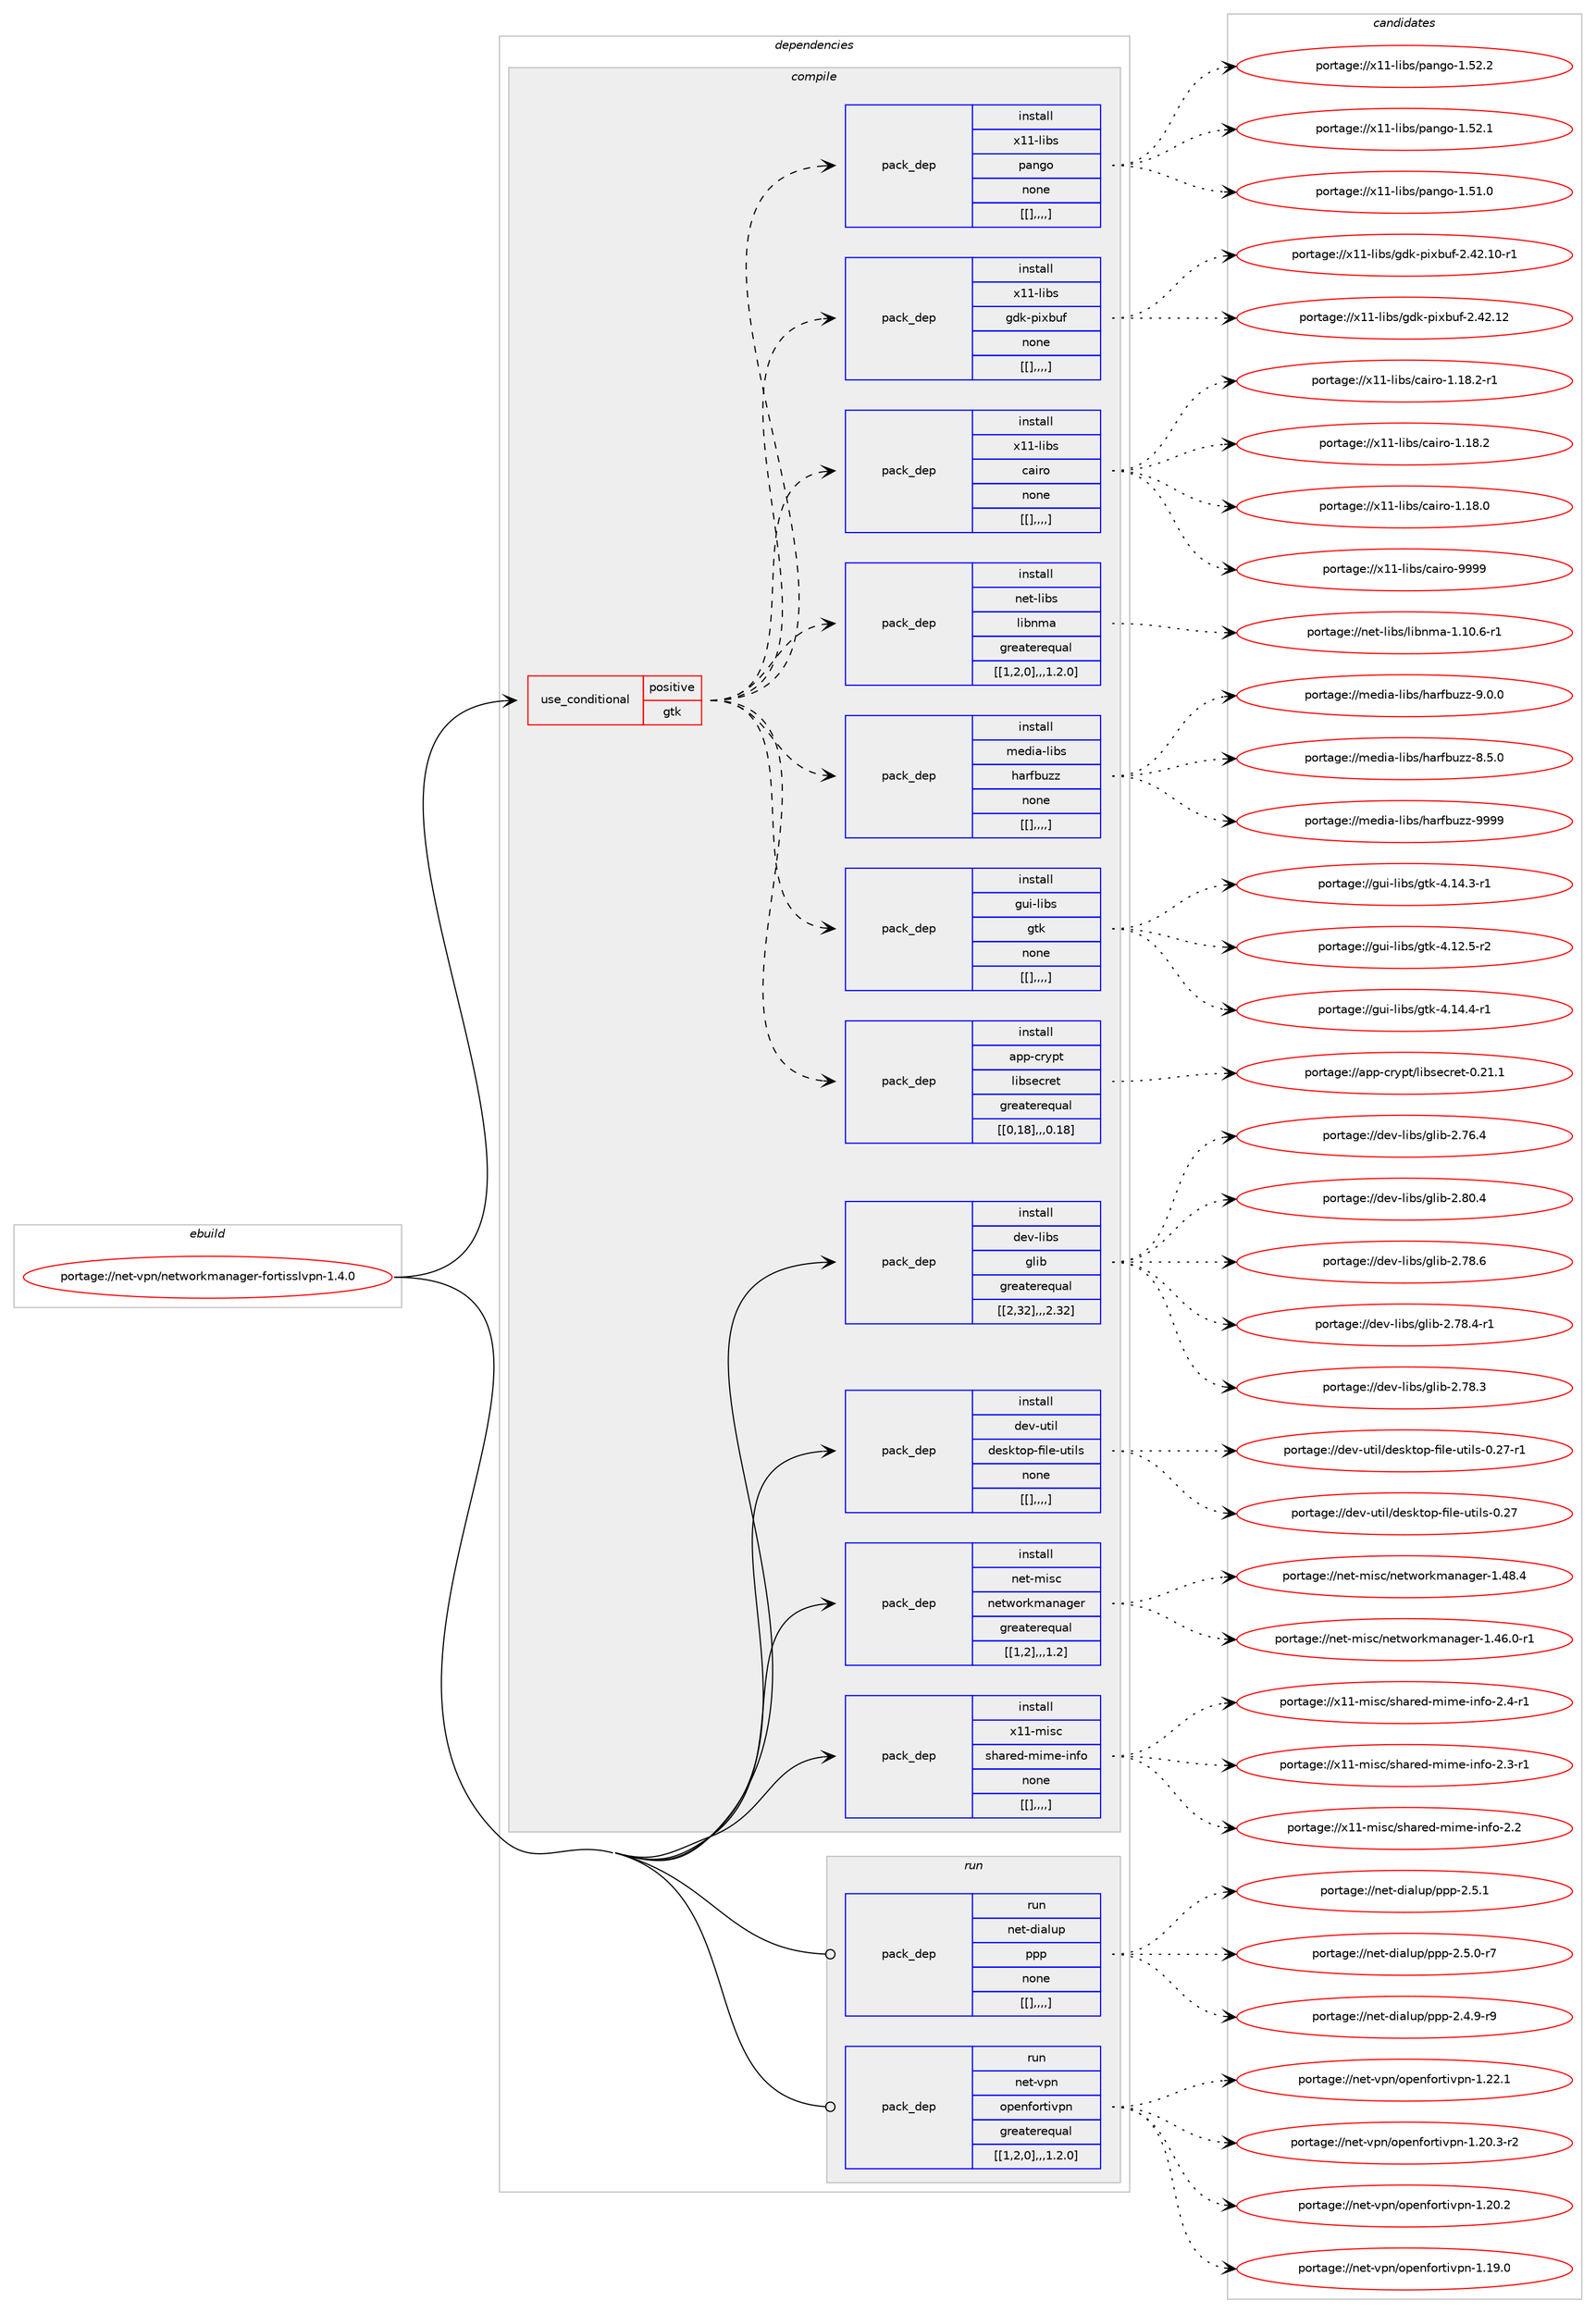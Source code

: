 digraph prolog {

# *************
# Graph options
# *************

newrank=true;
concentrate=true;
compound=true;
graph [rankdir=LR,fontname=Helvetica,fontsize=10,ranksep=1.5];#, ranksep=2.5, nodesep=0.2];
edge  [arrowhead=vee];
node  [fontname=Helvetica,fontsize=10];

# **********
# The ebuild
# **********

subgraph cluster_leftcol {
color=gray;
label=<<i>ebuild</i>>;
id [label="portage://net-vpn/networkmanager-fortisslvpn-1.4.0", color=red, width=4, href="../net-vpn/networkmanager-fortisslvpn-1.4.0.svg"];
}

# ****************
# The dependencies
# ****************

subgraph cluster_midcol {
color=gray;
label=<<i>dependencies</i>>;
subgraph cluster_compile {
fillcolor="#eeeeee";
style=filled;
label=<<i>compile</i>>;
subgraph cond105576 {
dependency395725 [label=<<TABLE BORDER="0" CELLBORDER="1" CELLSPACING="0" CELLPADDING="4"><TR><TD ROWSPAN="3" CELLPADDING="10">use_conditional</TD></TR><TR><TD>positive</TD></TR><TR><TD>gtk</TD></TR></TABLE>>, shape=none, color=red];
subgraph pack287331 {
dependency395726 [label=<<TABLE BORDER="0" CELLBORDER="1" CELLSPACING="0" CELLPADDING="4" WIDTH="220"><TR><TD ROWSPAN="6" CELLPADDING="30">pack_dep</TD></TR><TR><TD WIDTH="110">install</TD></TR><TR><TD>app-crypt</TD></TR><TR><TD>libsecret</TD></TR><TR><TD>greaterequal</TD></TR><TR><TD>[[0,18],,,0.18]</TD></TR></TABLE>>, shape=none, color=blue];
}
dependency395725:e -> dependency395726:w [weight=20,style="dashed",arrowhead="vee"];
subgraph pack287332 {
dependency395727 [label=<<TABLE BORDER="0" CELLBORDER="1" CELLSPACING="0" CELLPADDING="4" WIDTH="220"><TR><TD ROWSPAN="6" CELLPADDING="30">pack_dep</TD></TR><TR><TD WIDTH="110">install</TD></TR><TR><TD>gui-libs</TD></TR><TR><TD>gtk</TD></TR><TR><TD>none</TD></TR><TR><TD>[[],,,,]</TD></TR></TABLE>>, shape=none, color=blue];
}
dependency395725:e -> dependency395727:w [weight=20,style="dashed",arrowhead="vee"];
subgraph pack287333 {
dependency395728 [label=<<TABLE BORDER="0" CELLBORDER="1" CELLSPACING="0" CELLPADDING="4" WIDTH="220"><TR><TD ROWSPAN="6" CELLPADDING="30">pack_dep</TD></TR><TR><TD WIDTH="110">install</TD></TR><TR><TD>media-libs</TD></TR><TR><TD>harfbuzz</TD></TR><TR><TD>none</TD></TR><TR><TD>[[],,,,]</TD></TR></TABLE>>, shape=none, color=blue];
}
dependency395725:e -> dependency395728:w [weight=20,style="dashed",arrowhead="vee"];
subgraph pack287334 {
dependency395729 [label=<<TABLE BORDER="0" CELLBORDER="1" CELLSPACING="0" CELLPADDING="4" WIDTH="220"><TR><TD ROWSPAN="6" CELLPADDING="30">pack_dep</TD></TR><TR><TD WIDTH="110">install</TD></TR><TR><TD>net-libs</TD></TR><TR><TD>libnma</TD></TR><TR><TD>greaterequal</TD></TR><TR><TD>[[1,2,0],,,1.2.0]</TD></TR></TABLE>>, shape=none, color=blue];
}
dependency395725:e -> dependency395729:w [weight=20,style="dashed",arrowhead="vee"];
subgraph pack287335 {
dependency395730 [label=<<TABLE BORDER="0" CELLBORDER="1" CELLSPACING="0" CELLPADDING="4" WIDTH="220"><TR><TD ROWSPAN="6" CELLPADDING="30">pack_dep</TD></TR><TR><TD WIDTH="110">install</TD></TR><TR><TD>x11-libs</TD></TR><TR><TD>cairo</TD></TR><TR><TD>none</TD></TR><TR><TD>[[],,,,]</TD></TR></TABLE>>, shape=none, color=blue];
}
dependency395725:e -> dependency395730:w [weight=20,style="dashed",arrowhead="vee"];
subgraph pack287336 {
dependency395731 [label=<<TABLE BORDER="0" CELLBORDER="1" CELLSPACING="0" CELLPADDING="4" WIDTH="220"><TR><TD ROWSPAN="6" CELLPADDING="30">pack_dep</TD></TR><TR><TD WIDTH="110">install</TD></TR><TR><TD>x11-libs</TD></TR><TR><TD>gdk-pixbuf</TD></TR><TR><TD>none</TD></TR><TR><TD>[[],,,,]</TD></TR></TABLE>>, shape=none, color=blue];
}
dependency395725:e -> dependency395731:w [weight=20,style="dashed",arrowhead="vee"];
subgraph pack287337 {
dependency395732 [label=<<TABLE BORDER="0" CELLBORDER="1" CELLSPACING="0" CELLPADDING="4" WIDTH="220"><TR><TD ROWSPAN="6" CELLPADDING="30">pack_dep</TD></TR><TR><TD WIDTH="110">install</TD></TR><TR><TD>x11-libs</TD></TR><TR><TD>pango</TD></TR><TR><TD>none</TD></TR><TR><TD>[[],,,,]</TD></TR></TABLE>>, shape=none, color=blue];
}
dependency395725:e -> dependency395732:w [weight=20,style="dashed",arrowhead="vee"];
}
id:e -> dependency395725:w [weight=20,style="solid",arrowhead="vee"];
subgraph pack287338 {
dependency395733 [label=<<TABLE BORDER="0" CELLBORDER="1" CELLSPACING="0" CELLPADDING="4" WIDTH="220"><TR><TD ROWSPAN="6" CELLPADDING="30">pack_dep</TD></TR><TR><TD WIDTH="110">install</TD></TR><TR><TD>dev-libs</TD></TR><TR><TD>glib</TD></TR><TR><TD>greaterequal</TD></TR><TR><TD>[[2,32],,,2.32]</TD></TR></TABLE>>, shape=none, color=blue];
}
id:e -> dependency395733:w [weight=20,style="solid",arrowhead="vee"];
subgraph pack287339 {
dependency395734 [label=<<TABLE BORDER="0" CELLBORDER="1" CELLSPACING="0" CELLPADDING="4" WIDTH="220"><TR><TD ROWSPAN="6" CELLPADDING="30">pack_dep</TD></TR><TR><TD WIDTH="110">install</TD></TR><TR><TD>dev-util</TD></TR><TR><TD>desktop-file-utils</TD></TR><TR><TD>none</TD></TR><TR><TD>[[],,,,]</TD></TR></TABLE>>, shape=none, color=blue];
}
id:e -> dependency395734:w [weight=20,style="solid",arrowhead="vee"];
subgraph pack287340 {
dependency395735 [label=<<TABLE BORDER="0" CELLBORDER="1" CELLSPACING="0" CELLPADDING="4" WIDTH="220"><TR><TD ROWSPAN="6" CELLPADDING="30">pack_dep</TD></TR><TR><TD WIDTH="110">install</TD></TR><TR><TD>net-misc</TD></TR><TR><TD>networkmanager</TD></TR><TR><TD>greaterequal</TD></TR><TR><TD>[[1,2],,,1.2]</TD></TR></TABLE>>, shape=none, color=blue];
}
id:e -> dependency395735:w [weight=20,style="solid",arrowhead="vee"];
subgraph pack287341 {
dependency395736 [label=<<TABLE BORDER="0" CELLBORDER="1" CELLSPACING="0" CELLPADDING="4" WIDTH="220"><TR><TD ROWSPAN="6" CELLPADDING="30">pack_dep</TD></TR><TR><TD WIDTH="110">install</TD></TR><TR><TD>x11-misc</TD></TR><TR><TD>shared-mime-info</TD></TR><TR><TD>none</TD></TR><TR><TD>[[],,,,]</TD></TR></TABLE>>, shape=none, color=blue];
}
id:e -> dependency395736:w [weight=20,style="solid",arrowhead="vee"];
}
subgraph cluster_compileandrun {
fillcolor="#eeeeee";
style=filled;
label=<<i>compile and run</i>>;
}
subgraph cluster_run {
fillcolor="#eeeeee";
style=filled;
label=<<i>run</i>>;
subgraph pack287342 {
dependency395737 [label=<<TABLE BORDER="0" CELLBORDER="1" CELLSPACING="0" CELLPADDING="4" WIDTH="220"><TR><TD ROWSPAN="6" CELLPADDING="30">pack_dep</TD></TR><TR><TD WIDTH="110">run</TD></TR><TR><TD>net-dialup</TD></TR><TR><TD>ppp</TD></TR><TR><TD>none</TD></TR><TR><TD>[[],,,,]</TD></TR></TABLE>>, shape=none, color=blue];
}
id:e -> dependency395737:w [weight=20,style="solid",arrowhead="odot"];
subgraph pack287343 {
dependency395738 [label=<<TABLE BORDER="0" CELLBORDER="1" CELLSPACING="0" CELLPADDING="4" WIDTH="220"><TR><TD ROWSPAN="6" CELLPADDING="30">pack_dep</TD></TR><TR><TD WIDTH="110">run</TD></TR><TR><TD>net-vpn</TD></TR><TR><TD>openfortivpn</TD></TR><TR><TD>greaterequal</TD></TR><TR><TD>[[1,2,0],,,1.2.0]</TD></TR></TABLE>>, shape=none, color=blue];
}
id:e -> dependency395738:w [weight=20,style="solid",arrowhead="odot"];
}
}

# **************
# The candidates
# **************

subgraph cluster_choices {
rank=same;
color=gray;
label=<<i>candidates</i>>;

subgraph choice287331 {
color=black;
nodesep=1;
choice97112112459911412111211647108105981151019911410111645484650494649 [label="portage://app-crypt/libsecret-0.21.1", color=red, width=4,href="../app-crypt/libsecret-0.21.1.svg"];
dependency395726:e -> choice97112112459911412111211647108105981151019911410111645484650494649:w [style=dotted,weight="100"];
}
subgraph choice287332 {
color=black;
nodesep=1;
choice103117105451081059811547103116107455246495246524511449 [label="portage://gui-libs/gtk-4.14.4-r1", color=red, width=4,href="../gui-libs/gtk-4.14.4-r1.svg"];
choice103117105451081059811547103116107455246495246514511449 [label="portage://gui-libs/gtk-4.14.3-r1", color=red, width=4,href="../gui-libs/gtk-4.14.3-r1.svg"];
choice103117105451081059811547103116107455246495046534511450 [label="portage://gui-libs/gtk-4.12.5-r2", color=red, width=4,href="../gui-libs/gtk-4.12.5-r2.svg"];
dependency395727:e -> choice103117105451081059811547103116107455246495246524511449:w [style=dotted,weight="100"];
dependency395727:e -> choice103117105451081059811547103116107455246495246514511449:w [style=dotted,weight="100"];
dependency395727:e -> choice103117105451081059811547103116107455246495046534511450:w [style=dotted,weight="100"];
}
subgraph choice287333 {
color=black;
nodesep=1;
choice1091011001059745108105981154710497114102981171221224557575757 [label="portage://media-libs/harfbuzz-9999", color=red, width=4,href="../media-libs/harfbuzz-9999.svg"];
choice109101100105974510810598115471049711410298117122122455746484648 [label="portage://media-libs/harfbuzz-9.0.0", color=red, width=4,href="../media-libs/harfbuzz-9.0.0.svg"];
choice109101100105974510810598115471049711410298117122122455646534648 [label="portage://media-libs/harfbuzz-8.5.0", color=red, width=4,href="../media-libs/harfbuzz-8.5.0.svg"];
dependency395728:e -> choice1091011001059745108105981154710497114102981171221224557575757:w [style=dotted,weight="100"];
dependency395728:e -> choice109101100105974510810598115471049711410298117122122455746484648:w [style=dotted,weight="100"];
dependency395728:e -> choice109101100105974510810598115471049711410298117122122455646534648:w [style=dotted,weight="100"];
}
subgraph choice287334 {
color=black;
nodesep=1;
choice1101011164510810598115471081059811010997454946494846544511449 [label="portage://net-libs/libnma-1.10.6-r1", color=red, width=4,href="../net-libs/libnma-1.10.6-r1.svg"];
dependency395729:e -> choice1101011164510810598115471081059811010997454946494846544511449:w [style=dotted,weight="100"];
}
subgraph choice287335 {
color=black;
nodesep=1;
choice120494945108105981154799971051141114557575757 [label="portage://x11-libs/cairo-9999", color=red, width=4,href="../x11-libs/cairo-9999.svg"];
choice12049494510810598115479997105114111454946495646504511449 [label="portage://x11-libs/cairo-1.18.2-r1", color=red, width=4,href="../x11-libs/cairo-1.18.2-r1.svg"];
choice1204949451081059811547999710511411145494649564650 [label="portage://x11-libs/cairo-1.18.2", color=red, width=4,href="../x11-libs/cairo-1.18.2.svg"];
choice1204949451081059811547999710511411145494649564648 [label="portage://x11-libs/cairo-1.18.0", color=red, width=4,href="../x11-libs/cairo-1.18.0.svg"];
dependency395730:e -> choice120494945108105981154799971051141114557575757:w [style=dotted,weight="100"];
dependency395730:e -> choice12049494510810598115479997105114111454946495646504511449:w [style=dotted,weight="100"];
dependency395730:e -> choice1204949451081059811547999710511411145494649564650:w [style=dotted,weight="100"];
dependency395730:e -> choice1204949451081059811547999710511411145494649564648:w [style=dotted,weight="100"];
}
subgraph choice287336 {
color=black;
nodesep=1;
choice120494945108105981154710310010745112105120981171024550465250464950 [label="portage://x11-libs/gdk-pixbuf-2.42.12", color=red, width=4,href="../x11-libs/gdk-pixbuf-2.42.12.svg"];
choice1204949451081059811547103100107451121051209811710245504652504649484511449 [label="portage://x11-libs/gdk-pixbuf-2.42.10-r1", color=red, width=4,href="../x11-libs/gdk-pixbuf-2.42.10-r1.svg"];
dependency395731:e -> choice120494945108105981154710310010745112105120981171024550465250464950:w [style=dotted,weight="100"];
dependency395731:e -> choice1204949451081059811547103100107451121051209811710245504652504649484511449:w [style=dotted,weight="100"];
}
subgraph choice287337 {
color=black;
nodesep=1;
choice12049494510810598115471129711010311145494653504650 [label="portage://x11-libs/pango-1.52.2", color=red, width=4,href="../x11-libs/pango-1.52.2.svg"];
choice12049494510810598115471129711010311145494653504649 [label="portage://x11-libs/pango-1.52.1", color=red, width=4,href="../x11-libs/pango-1.52.1.svg"];
choice12049494510810598115471129711010311145494653494648 [label="portage://x11-libs/pango-1.51.0", color=red, width=4,href="../x11-libs/pango-1.51.0.svg"];
dependency395732:e -> choice12049494510810598115471129711010311145494653504650:w [style=dotted,weight="100"];
dependency395732:e -> choice12049494510810598115471129711010311145494653504649:w [style=dotted,weight="100"];
dependency395732:e -> choice12049494510810598115471129711010311145494653494648:w [style=dotted,weight="100"];
}
subgraph choice287338 {
color=black;
nodesep=1;
choice1001011184510810598115471031081059845504656484652 [label="portage://dev-libs/glib-2.80.4", color=red, width=4,href="../dev-libs/glib-2.80.4.svg"];
choice1001011184510810598115471031081059845504655564654 [label="portage://dev-libs/glib-2.78.6", color=red, width=4,href="../dev-libs/glib-2.78.6.svg"];
choice10010111845108105981154710310810598455046555646524511449 [label="portage://dev-libs/glib-2.78.4-r1", color=red, width=4,href="../dev-libs/glib-2.78.4-r1.svg"];
choice1001011184510810598115471031081059845504655564651 [label="portage://dev-libs/glib-2.78.3", color=red, width=4,href="../dev-libs/glib-2.78.3.svg"];
choice1001011184510810598115471031081059845504655544652 [label="portage://dev-libs/glib-2.76.4", color=red, width=4,href="../dev-libs/glib-2.76.4.svg"];
dependency395733:e -> choice1001011184510810598115471031081059845504656484652:w [style=dotted,weight="100"];
dependency395733:e -> choice1001011184510810598115471031081059845504655564654:w [style=dotted,weight="100"];
dependency395733:e -> choice10010111845108105981154710310810598455046555646524511449:w [style=dotted,weight="100"];
dependency395733:e -> choice1001011184510810598115471031081059845504655564651:w [style=dotted,weight="100"];
dependency395733:e -> choice1001011184510810598115471031081059845504655544652:w [style=dotted,weight="100"];
}
subgraph choice287339 {
color=black;
nodesep=1;
choice1001011184511711610510847100101115107116111112451021051081014511711610510811545484650554511449 [label="portage://dev-util/desktop-file-utils-0.27-r1", color=red, width=4,href="../dev-util/desktop-file-utils-0.27-r1.svg"];
choice100101118451171161051084710010111510711611111245102105108101451171161051081154548465055 [label="portage://dev-util/desktop-file-utils-0.27", color=red, width=4,href="../dev-util/desktop-file-utils-0.27.svg"];
dependency395734:e -> choice1001011184511711610510847100101115107116111112451021051081014511711610510811545484650554511449:w [style=dotted,weight="100"];
dependency395734:e -> choice100101118451171161051084710010111510711611111245102105108101451171161051081154548465055:w [style=dotted,weight="100"];
}
subgraph choice287340 {
color=black;
nodesep=1;
choice110101116451091051159947110101116119111114107109971109710310111445494652564652 [label="portage://net-misc/networkmanager-1.48.4", color=red, width=4,href="../net-misc/networkmanager-1.48.4.svg"];
choice1101011164510910511599471101011161191111141071099711097103101114454946525446484511449 [label="portage://net-misc/networkmanager-1.46.0-r1", color=red, width=4,href="../net-misc/networkmanager-1.46.0-r1.svg"];
dependency395735:e -> choice110101116451091051159947110101116119111114107109971109710310111445494652564652:w [style=dotted,weight="100"];
dependency395735:e -> choice1101011164510910511599471101011161191111141071099711097103101114454946525446484511449:w [style=dotted,weight="100"];
}
subgraph choice287341 {
color=black;
nodesep=1;
choice1204949451091051159947115104971141011004510910510910145105110102111455046524511449 [label="portage://x11-misc/shared-mime-info-2.4-r1", color=red, width=4,href="../x11-misc/shared-mime-info-2.4-r1.svg"];
choice1204949451091051159947115104971141011004510910510910145105110102111455046514511449 [label="portage://x11-misc/shared-mime-info-2.3-r1", color=red, width=4,href="../x11-misc/shared-mime-info-2.3-r1.svg"];
choice120494945109105115994711510497114101100451091051091014510511010211145504650 [label="portage://x11-misc/shared-mime-info-2.2", color=red, width=4,href="../x11-misc/shared-mime-info-2.2.svg"];
dependency395736:e -> choice1204949451091051159947115104971141011004510910510910145105110102111455046524511449:w [style=dotted,weight="100"];
dependency395736:e -> choice1204949451091051159947115104971141011004510910510910145105110102111455046514511449:w [style=dotted,weight="100"];
dependency395736:e -> choice120494945109105115994711510497114101100451091051091014510511010211145504650:w [style=dotted,weight="100"];
}
subgraph choice287342 {
color=black;
nodesep=1;
choice110101116451001059710811711247112112112455046534649 [label="portage://net-dialup/ppp-2.5.1", color=red, width=4,href="../net-dialup/ppp-2.5.1.svg"];
choice1101011164510010597108117112471121121124550465346484511455 [label="portage://net-dialup/ppp-2.5.0-r7", color=red, width=4,href="../net-dialup/ppp-2.5.0-r7.svg"];
choice1101011164510010597108117112471121121124550465246574511457 [label="portage://net-dialup/ppp-2.4.9-r9", color=red, width=4,href="../net-dialup/ppp-2.4.9-r9.svg"];
dependency395737:e -> choice110101116451001059710811711247112112112455046534649:w [style=dotted,weight="100"];
dependency395737:e -> choice1101011164510010597108117112471121121124550465346484511455:w [style=dotted,weight="100"];
dependency395737:e -> choice1101011164510010597108117112471121121124550465246574511457:w [style=dotted,weight="100"];
}
subgraph choice287343 {
color=black;
nodesep=1;
choice110101116451181121104711111210111010211111411610511811211045494650504649 [label="portage://net-vpn/openfortivpn-1.22.1", color=red, width=4,href="../net-vpn/openfortivpn-1.22.1.svg"];
choice1101011164511811211047111112101110102111114116105118112110454946504846514511450 [label="portage://net-vpn/openfortivpn-1.20.3-r2", color=red, width=4,href="../net-vpn/openfortivpn-1.20.3-r2.svg"];
choice110101116451181121104711111210111010211111411610511811211045494650484650 [label="portage://net-vpn/openfortivpn-1.20.2", color=red, width=4,href="../net-vpn/openfortivpn-1.20.2.svg"];
choice110101116451181121104711111210111010211111411610511811211045494649574648 [label="portage://net-vpn/openfortivpn-1.19.0", color=red, width=4,href="../net-vpn/openfortivpn-1.19.0.svg"];
dependency395738:e -> choice110101116451181121104711111210111010211111411610511811211045494650504649:w [style=dotted,weight="100"];
dependency395738:e -> choice1101011164511811211047111112101110102111114116105118112110454946504846514511450:w [style=dotted,weight="100"];
dependency395738:e -> choice110101116451181121104711111210111010211111411610511811211045494650484650:w [style=dotted,weight="100"];
dependency395738:e -> choice110101116451181121104711111210111010211111411610511811211045494649574648:w [style=dotted,weight="100"];
}
}

}
